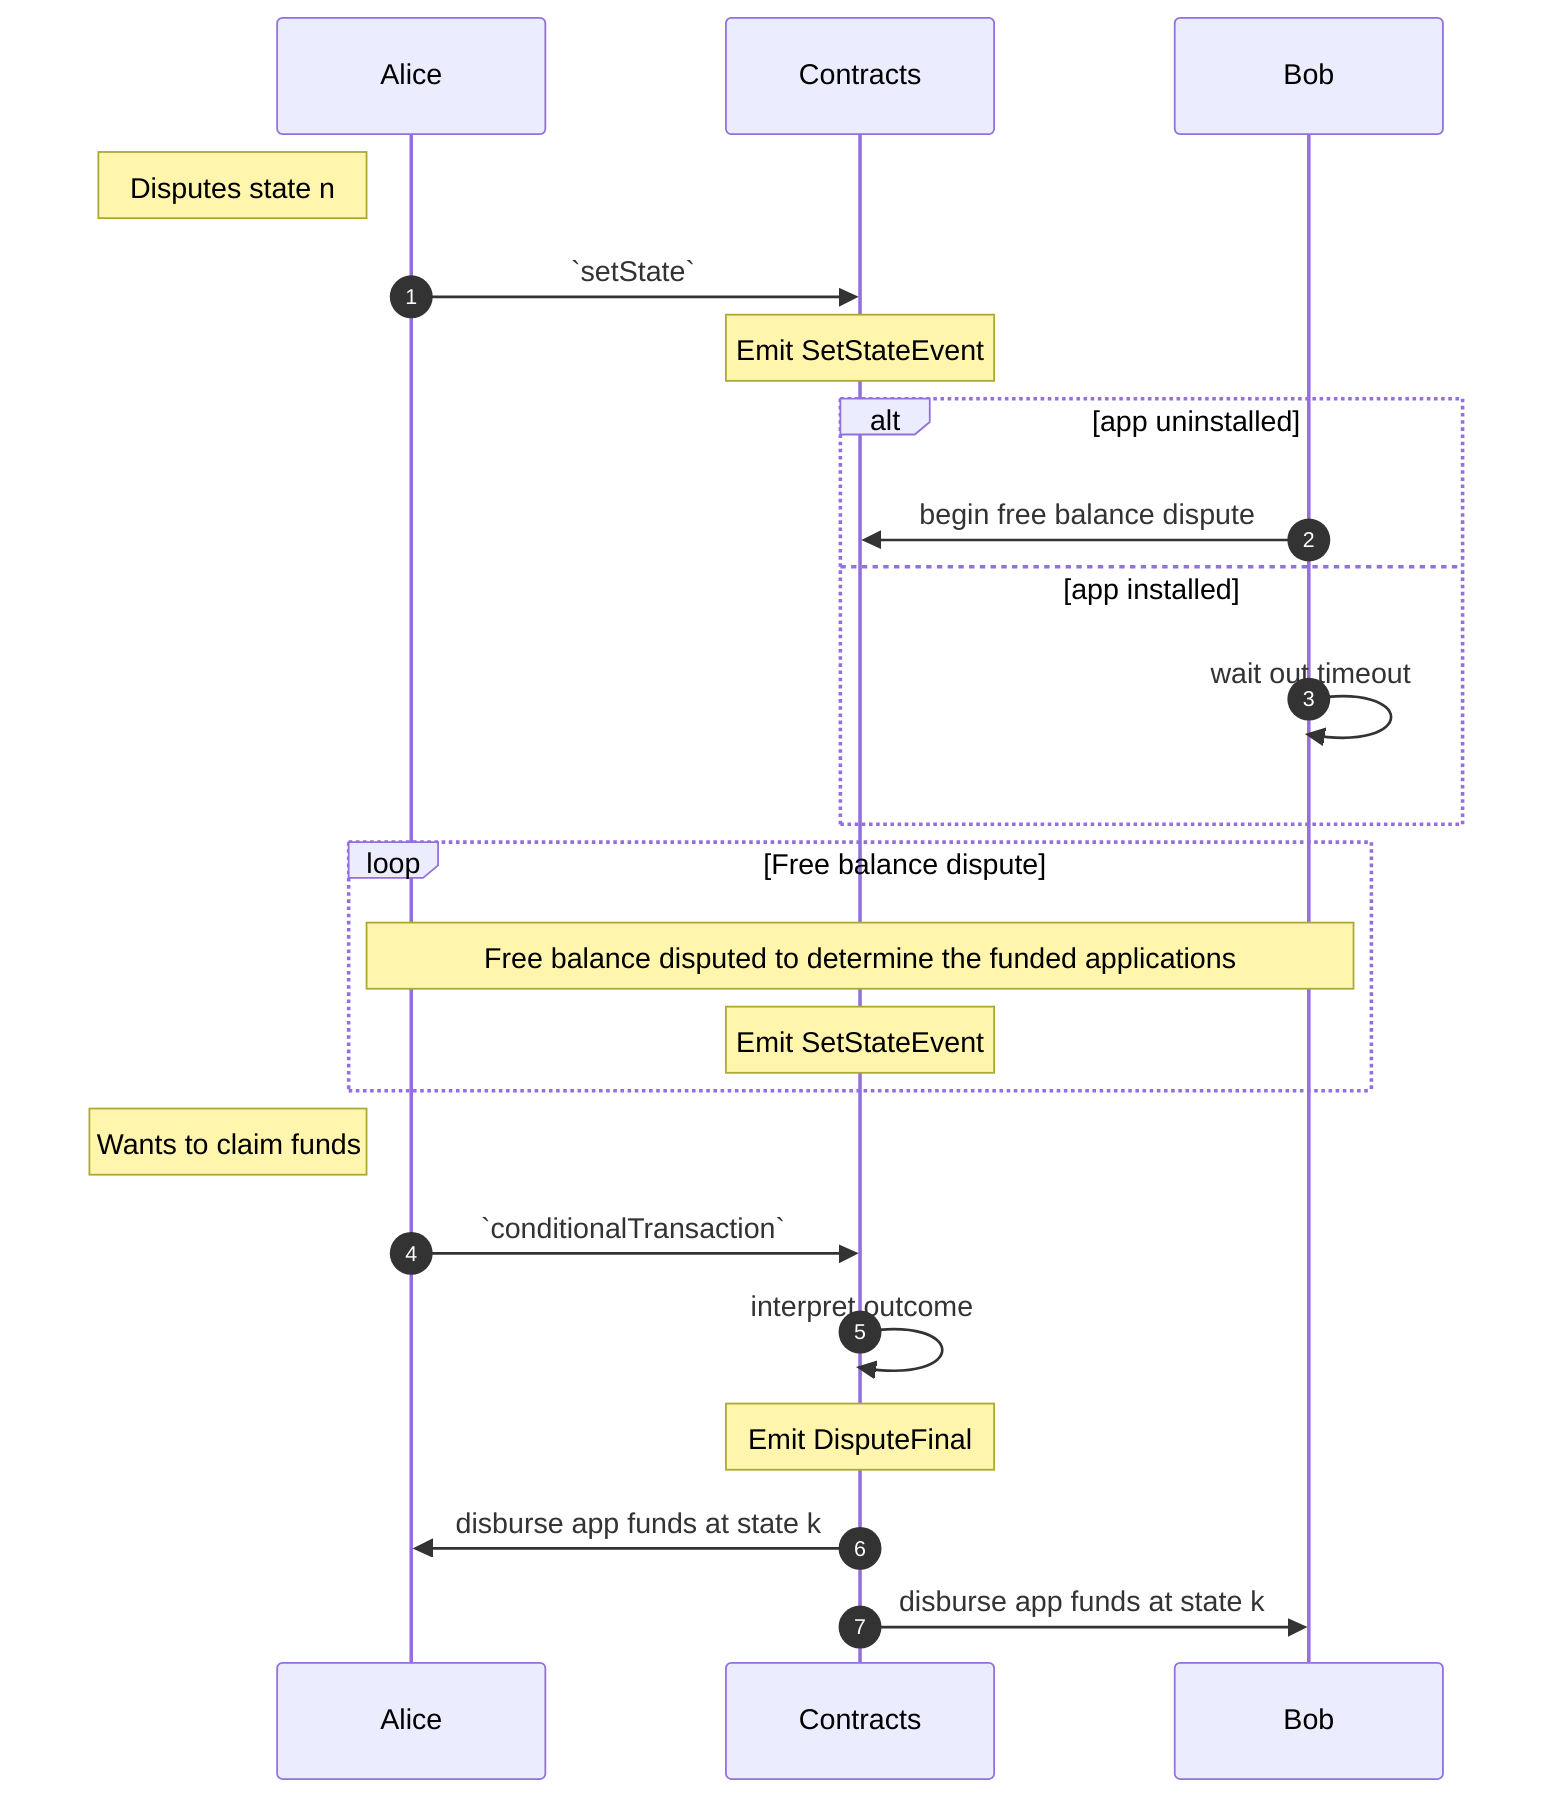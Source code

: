 sequenceDiagram
  participant Alice
  participant Contracts
  participant Bob

  autonumber

  Note left of Alice: Disputes state n

  Alice->>Contracts: `setState`

  Note over Contracts: Emit SetStateEvent
  
  alt app uninstalled
    Bob->>Contracts: begin free balance dispute
  
  else app installed
    Bob->>Bob: wait out timeout

  end

  loop Free balance dispute
    Note over Alice,Bob: Free balance disputed to determine the funded applications

    Note over Contracts: Emit SetStateEvent
  end

  Note left of Alice: Wants to claim funds
  Alice->>Contracts: `conditionalTransaction`
  
  Contracts->>Contracts: interpret outcome
  Note over Contracts: Emit DisputeFinal
  Contracts->>Alice: disburse app funds at state k
  Contracts->>Bob: disburse app funds at state k
